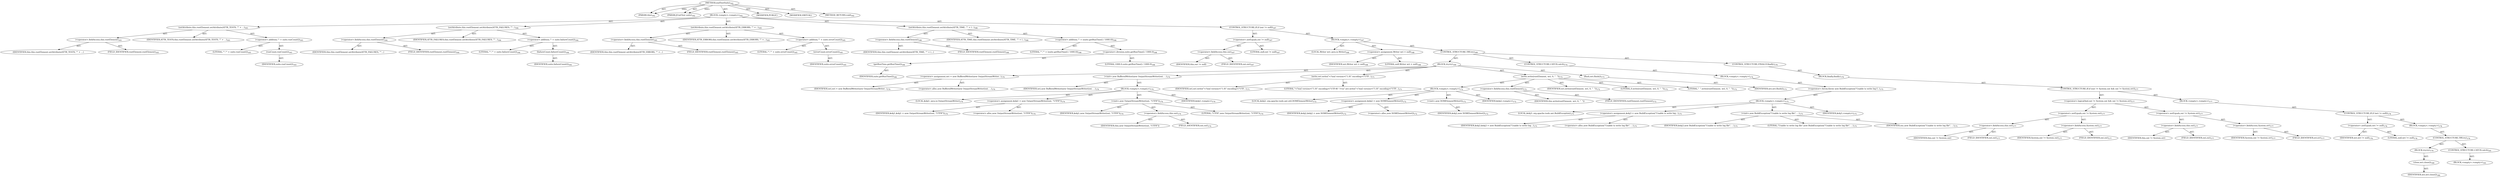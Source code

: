 digraph "endTestSuite" {  
"111669149702" [label = <(METHOD,endTestSuite)<SUB>162</SUB>> ]
"115964117006" [label = <(PARAM,this)<SUB>162</SUB>> ]
"115964117007" [label = <(PARAM,JUnitTest suite)<SUB>162</SUB>> ]
"25769803787" [label = <(BLOCK,&lt;empty&gt;,&lt;empty&gt;)<SUB>162</SUB>> ]
"30064771129" [label = <(setAttribute,this.rootElement.setAttribute(ATTR_TESTS, &quot;&quot; + ...)<SUB>163</SUB>> ]
"30064771130" [label = <(&lt;operator&gt;.fieldAccess,this.rootElement)<SUB>163</SUB>> ]
"68719476792" [label = <(IDENTIFIER,this,this.rootElement.setAttribute(ATTR_TESTS, &quot;&quot; + ...)> ]
"55834574862" [label = <(FIELD_IDENTIFIER,rootElement,rootElement)<SUB>163</SUB>> ]
"68719476793" [label = <(IDENTIFIER,ATTR_TESTS,this.rootElement.setAttribute(ATTR_TESTS, &quot;&quot; + ...)<SUB>163</SUB>> ]
"30064771131" [label = <(&lt;operator&gt;.addition,&quot;&quot; + suite.runCount())<SUB>163</SUB>> ]
"90194313217" [label = <(LITERAL,&quot;&quot;,&quot;&quot; + suite.runCount())<SUB>163</SUB>> ]
"30064771132" [label = <(runCount,runCount())<SUB>163</SUB>> ]
"68719476794" [label = <(IDENTIFIER,suite,runCount())<SUB>163</SUB>> ]
"30064771133" [label = <(setAttribute,this.rootElement.setAttribute(ATTR_FAILURES, &quot;&quot;...)<SUB>164</SUB>> ]
"30064771134" [label = <(&lt;operator&gt;.fieldAccess,this.rootElement)<SUB>164</SUB>> ]
"68719476795" [label = <(IDENTIFIER,this,this.rootElement.setAttribute(ATTR_FAILURES, &quot;&quot;...)> ]
"55834574863" [label = <(FIELD_IDENTIFIER,rootElement,rootElement)<SUB>164</SUB>> ]
"68719476796" [label = <(IDENTIFIER,ATTR_FAILURES,this.rootElement.setAttribute(ATTR_FAILURES, &quot;&quot;...)<SUB>164</SUB>> ]
"30064771135" [label = <(&lt;operator&gt;.addition,&quot;&quot; + suite.failureCount())<SUB>164</SUB>> ]
"90194313218" [label = <(LITERAL,&quot;&quot;,&quot;&quot; + suite.failureCount())<SUB>164</SUB>> ]
"30064771136" [label = <(failureCount,failureCount())<SUB>164</SUB>> ]
"68719476797" [label = <(IDENTIFIER,suite,failureCount())<SUB>164</SUB>> ]
"30064771137" [label = <(setAttribute,this.rootElement.setAttribute(ATTR_ERRORS, &quot;&quot; +...)<SUB>165</SUB>> ]
"30064771138" [label = <(&lt;operator&gt;.fieldAccess,this.rootElement)<SUB>165</SUB>> ]
"68719476798" [label = <(IDENTIFIER,this,this.rootElement.setAttribute(ATTR_ERRORS, &quot;&quot; +...)> ]
"55834574864" [label = <(FIELD_IDENTIFIER,rootElement,rootElement)<SUB>165</SUB>> ]
"68719476799" [label = <(IDENTIFIER,ATTR_ERRORS,this.rootElement.setAttribute(ATTR_ERRORS, &quot;&quot; +...)<SUB>165</SUB>> ]
"30064771139" [label = <(&lt;operator&gt;.addition,&quot;&quot; + suite.errorCount())<SUB>165</SUB>> ]
"90194313219" [label = <(LITERAL,&quot;&quot;,&quot;&quot; + suite.errorCount())<SUB>165</SUB>> ]
"30064771140" [label = <(errorCount,errorCount())<SUB>165</SUB>> ]
"68719476800" [label = <(IDENTIFIER,suite,errorCount())<SUB>165</SUB>> ]
"30064771141" [label = <(setAttribute,this.rootElement.setAttribute(ATTR_TIME, &quot;&quot; + (...)<SUB>166</SUB>> ]
"30064771142" [label = <(&lt;operator&gt;.fieldAccess,this.rootElement)<SUB>166</SUB>> ]
"68719476801" [label = <(IDENTIFIER,this,this.rootElement.setAttribute(ATTR_TIME, &quot;&quot; + (...)> ]
"55834574865" [label = <(FIELD_IDENTIFIER,rootElement,rootElement)<SUB>166</SUB>> ]
"68719476802" [label = <(IDENTIFIER,ATTR_TIME,this.rootElement.setAttribute(ATTR_TIME, &quot;&quot; + (...)<SUB>166</SUB>> ]
"30064771143" [label = <(&lt;operator&gt;.addition,&quot;&quot; + (suite.getRunTime() / 1000.0))<SUB>166</SUB>> ]
"90194313220" [label = <(LITERAL,&quot;&quot;,&quot;&quot; + (suite.getRunTime() / 1000.0))<SUB>166</SUB>> ]
"30064771144" [label = <(&lt;operator&gt;.division,suite.getRunTime() / 1000.0)<SUB>166</SUB>> ]
"30064771145" [label = <(getRunTime,getRunTime())<SUB>166</SUB>> ]
"68719476803" [label = <(IDENTIFIER,suite,getRunTime())<SUB>166</SUB>> ]
"90194313221" [label = <(LITERAL,1000.0,suite.getRunTime() / 1000.0)<SUB>166</SUB>> ]
"47244640260" [label = <(CONTROL_STRUCTURE,IF,if (out != null))<SUB>167</SUB>> ]
"30064771146" [label = <(&lt;operator&gt;.notEquals,out != null)<SUB>167</SUB>> ]
"30064771147" [label = <(&lt;operator&gt;.fieldAccess,this.out)<SUB>167</SUB>> ]
"68719476804" [label = <(IDENTIFIER,this,out != null)> ]
"55834574866" [label = <(FIELD_IDENTIFIER,out,out)<SUB>167</SUB>> ]
"90194313222" [label = <(LITERAL,null,out != null)<SUB>167</SUB>> ]
"25769803788" [label = <(BLOCK,&lt;empty&gt;,&lt;empty&gt;)<SUB>167</SUB>> ]
"94489280518" [label = <(LOCAL,Writer wri: java.io.Writer)<SUB>168</SUB>> ]
"30064771148" [label = <(&lt;operator&gt;.assignment,Writer wri = null)<SUB>168</SUB>> ]
"68719476805" [label = <(IDENTIFIER,wri,Writer wri = null)<SUB>168</SUB>> ]
"90194313223" [label = <(LITERAL,null,Writer wri = null)<SUB>168</SUB>> ]
"47244640261" [label = <(CONTROL_STRUCTURE,TRY,try)<SUB>169</SUB>> ]
"25769803789" [label = <(BLOCK,try,try)<SUB>169</SUB>> ]
"30064771149" [label = <(&lt;operator&gt;.assignment,wri = new BufferedWriter(new OutputStreamWriter...)<SUB>170</SUB>> ]
"68719476806" [label = <(IDENTIFIER,wri,wri = new BufferedWriter(new OutputStreamWriter...)<SUB>170</SUB>> ]
"30064771150" [label = <(&lt;operator&gt;.alloc,new BufferedWriter(new OutputStreamWriter(out, ...)<SUB>170</SUB>> ]
"30064771151" [label = <(&lt;init&gt;,new BufferedWriter(new OutputStreamWriter(out, ...)<SUB>170</SUB>> ]
"68719476807" [label = <(IDENTIFIER,wri,new BufferedWriter(new OutputStreamWriter(out, ...)<SUB>170</SUB>> ]
"25769803790" [label = <(BLOCK,&lt;empty&gt;,&lt;empty&gt;)<SUB>170</SUB>> ]
"94489280519" [label = <(LOCAL,$obj1: java.io.OutputStreamWriter)<SUB>170</SUB>> ]
"30064771152" [label = <(&lt;operator&gt;.assignment,$obj1 = new OutputStreamWriter(out, &quot;UTF8&quot;))<SUB>170</SUB>> ]
"68719476808" [label = <(IDENTIFIER,$obj1,$obj1 = new OutputStreamWriter(out, &quot;UTF8&quot;))<SUB>170</SUB>> ]
"30064771153" [label = <(&lt;operator&gt;.alloc,new OutputStreamWriter(out, &quot;UTF8&quot;))<SUB>170</SUB>> ]
"30064771154" [label = <(&lt;init&gt;,new OutputStreamWriter(out, &quot;UTF8&quot;))<SUB>170</SUB>> ]
"68719476809" [label = <(IDENTIFIER,$obj1,new OutputStreamWriter(out, &quot;UTF8&quot;))<SUB>170</SUB>> ]
"30064771155" [label = <(&lt;operator&gt;.fieldAccess,this.out)<SUB>170</SUB>> ]
"68719476810" [label = <(IDENTIFIER,this,new OutputStreamWriter(out, &quot;UTF8&quot;))> ]
"55834574867" [label = <(FIELD_IDENTIFIER,out,out)<SUB>170</SUB>> ]
"90194313224" [label = <(LITERAL,&quot;UTF8&quot;,new OutputStreamWriter(out, &quot;UTF8&quot;))<SUB>170</SUB>> ]
"68719476811" [label = <(IDENTIFIER,$obj1,&lt;empty&gt;)<SUB>170</SUB>> ]
"30064771156" [label = <(write,wri.write(&quot;&lt;?xml version=\&quot;1.0\&quot; encoding=\&quot;UTF...)<SUB>171</SUB>> ]
"68719476812" [label = <(IDENTIFIER,wri,wri.write(&quot;&lt;?xml version=\&quot;1.0\&quot; encoding=\&quot;UTF...)<SUB>171</SUB>> ]
"90194313225" [label = <(LITERAL,&quot;&lt;?xml version=\&quot;1.0\&quot; encoding=\&quot;UTF-8\&quot; ?&gt;\n&quot;,wri.write(&quot;&lt;?xml version=\&quot;1.0\&quot; encoding=\&quot;UTF...)<SUB>171</SUB>> ]
"30064771157" [label = <(write,write(rootElement, wri, 0, &quot;  &quot;))<SUB>172</SUB>> ]
"25769803791" [label = <(BLOCK,&lt;empty&gt;,&lt;empty&gt;)<SUB>172</SUB>> ]
"94489280520" [label = <(LOCAL,$obj2: org.apache.tools.ant.util.DOMElementWriter)<SUB>172</SUB>> ]
"30064771158" [label = <(&lt;operator&gt;.assignment,$obj2 = new DOMElementWriter())<SUB>172</SUB>> ]
"68719476813" [label = <(IDENTIFIER,$obj2,$obj2 = new DOMElementWriter())<SUB>172</SUB>> ]
"30064771159" [label = <(&lt;operator&gt;.alloc,new DOMElementWriter())<SUB>172</SUB>> ]
"30064771160" [label = <(&lt;init&gt;,new DOMElementWriter())<SUB>172</SUB>> ]
"68719476814" [label = <(IDENTIFIER,$obj2,new DOMElementWriter())<SUB>172</SUB>> ]
"68719476815" [label = <(IDENTIFIER,$obj2,&lt;empty&gt;)<SUB>172</SUB>> ]
"30064771161" [label = <(&lt;operator&gt;.fieldAccess,this.rootElement)<SUB>172</SUB>> ]
"68719476816" [label = <(IDENTIFIER,this,write(rootElement, wri, 0, &quot;  &quot;))> ]
"55834574868" [label = <(FIELD_IDENTIFIER,rootElement,rootElement)<SUB>172</SUB>> ]
"68719476817" [label = <(IDENTIFIER,wri,write(rootElement, wri, 0, &quot;  &quot;))<SUB>172</SUB>> ]
"90194313226" [label = <(LITERAL,0,write(rootElement, wri, 0, &quot;  &quot;))<SUB>172</SUB>> ]
"90194313227" [label = <(LITERAL,&quot;  &quot;,write(rootElement, wri, 0, &quot;  &quot;))<SUB>172</SUB>> ]
"30064771162" [label = <(flush,wri.flush())<SUB>173</SUB>> ]
"68719476818" [label = <(IDENTIFIER,wri,wri.flush())<SUB>173</SUB>> ]
"47244640262" [label = <(CONTROL_STRUCTURE,CATCH,catch)<SUB>174</SUB>> ]
"25769803792" [label = <(BLOCK,&lt;empty&gt;,&lt;empty&gt;)<SUB>174</SUB>> ]
"30064771163" [label = <(&lt;operator&gt;.throw,throw new BuildException(&quot;Unable to write log f...)<SUB>175</SUB>> ]
"25769803793" [label = <(BLOCK,&lt;empty&gt;,&lt;empty&gt;)<SUB>175</SUB>> ]
"94489280521" [label = <(LOCAL,$obj3: org.apache.tools.ant.BuildException)<SUB>175</SUB>> ]
"30064771164" [label = <(&lt;operator&gt;.assignment,$obj3 = new BuildException(&quot;Unable to write log...)<SUB>175</SUB>> ]
"68719476819" [label = <(IDENTIFIER,$obj3,$obj3 = new BuildException(&quot;Unable to write log...)<SUB>175</SUB>> ]
"30064771165" [label = <(&lt;operator&gt;.alloc,new BuildException(&quot;Unable to write log file&quot;, ...)<SUB>175</SUB>> ]
"30064771166" [label = <(&lt;init&gt;,new BuildException(&quot;Unable to write log file&quot;, ...)<SUB>175</SUB>> ]
"68719476820" [label = <(IDENTIFIER,$obj3,new BuildException(&quot;Unable to write log file&quot;, ...)<SUB>175</SUB>> ]
"90194313228" [label = <(LITERAL,&quot;Unable to write log file&quot;,new BuildException(&quot;Unable to write log file&quot;, ...)<SUB>175</SUB>> ]
"68719476821" [label = <(IDENTIFIER,exc,new BuildException(&quot;Unable to write log file&quot;, ...)<SUB>175</SUB>> ]
"68719476822" [label = <(IDENTIFIER,$obj3,&lt;empty&gt;)<SUB>175</SUB>> ]
"47244640263" [label = <(CONTROL_STRUCTURE,FINALLY,finally)<SUB>176</SUB>> ]
"25769803794" [label = <(BLOCK,finally,finally)<SUB>176</SUB>> ]
"47244640264" [label = <(CONTROL_STRUCTURE,IF,if (out != System.out &amp;&amp; out != System.err))<SUB>177</SUB>> ]
"30064771167" [label = <(&lt;operator&gt;.logicalAnd,out != System.out &amp;&amp; out != System.err)<SUB>177</SUB>> ]
"30064771168" [label = <(&lt;operator&gt;.notEquals,out != System.out)<SUB>177</SUB>> ]
"30064771169" [label = <(&lt;operator&gt;.fieldAccess,this.out)<SUB>177</SUB>> ]
"68719476823" [label = <(IDENTIFIER,this,out != System.out)> ]
"55834574869" [label = <(FIELD_IDENTIFIER,out,out)<SUB>177</SUB>> ]
"30064771170" [label = <(&lt;operator&gt;.fieldAccess,System.out)<SUB>177</SUB>> ]
"68719476824" [label = <(IDENTIFIER,System,out != System.out)<SUB>177</SUB>> ]
"55834574870" [label = <(FIELD_IDENTIFIER,out,out)<SUB>177</SUB>> ]
"30064771171" [label = <(&lt;operator&gt;.notEquals,out != System.err)<SUB>177</SUB>> ]
"30064771172" [label = <(&lt;operator&gt;.fieldAccess,this.out)<SUB>177</SUB>> ]
"68719476825" [label = <(IDENTIFIER,this,out != System.err)> ]
"55834574871" [label = <(FIELD_IDENTIFIER,out,out)<SUB>177</SUB>> ]
"30064771173" [label = <(&lt;operator&gt;.fieldAccess,System.err)<SUB>177</SUB>> ]
"68719476826" [label = <(IDENTIFIER,System,out != System.err)<SUB>177</SUB>> ]
"55834574872" [label = <(FIELD_IDENTIFIER,err,err)<SUB>177</SUB>> ]
"25769803795" [label = <(BLOCK,&lt;empty&gt;,&lt;empty&gt;)<SUB>177</SUB>> ]
"47244640265" [label = <(CONTROL_STRUCTURE,IF,if (wri != null))<SUB>178</SUB>> ]
"30064771174" [label = <(&lt;operator&gt;.notEquals,wri != null)<SUB>178</SUB>> ]
"68719476827" [label = <(IDENTIFIER,wri,wri != null)<SUB>178</SUB>> ]
"90194313229" [label = <(LITERAL,null,wri != null)<SUB>178</SUB>> ]
"25769803796" [label = <(BLOCK,&lt;empty&gt;,&lt;empty&gt;)<SUB>178</SUB>> ]
"47244640266" [label = <(CONTROL_STRUCTURE,TRY,try)<SUB>179</SUB>> ]
"25769803797" [label = <(BLOCK,try,try)<SUB>179</SUB>> ]
"30064771175" [label = <(close,wri.close())<SUB>180</SUB>> ]
"68719476828" [label = <(IDENTIFIER,wri,wri.close())<SUB>180</SUB>> ]
"47244640267" [label = <(CONTROL_STRUCTURE,CATCH,catch)<SUB>181</SUB>> ]
"25769803798" [label = <(BLOCK,&lt;empty&gt;,&lt;empty&gt;)<SUB>181</SUB>> ]
"133143986194" [label = <(MODIFIER,PUBLIC)> ]
"133143986195" [label = <(MODIFIER,VIRTUAL)> ]
"128849018886" [label = <(METHOD_RETURN,void)<SUB>162</SUB>> ]
  "111669149702" -> "115964117006"  [ label = "AST: "] 
  "111669149702" -> "115964117007"  [ label = "AST: "] 
  "111669149702" -> "25769803787"  [ label = "AST: "] 
  "111669149702" -> "133143986194"  [ label = "AST: "] 
  "111669149702" -> "133143986195"  [ label = "AST: "] 
  "111669149702" -> "128849018886"  [ label = "AST: "] 
  "25769803787" -> "30064771129"  [ label = "AST: "] 
  "25769803787" -> "30064771133"  [ label = "AST: "] 
  "25769803787" -> "30064771137"  [ label = "AST: "] 
  "25769803787" -> "30064771141"  [ label = "AST: "] 
  "25769803787" -> "47244640260"  [ label = "AST: "] 
  "30064771129" -> "30064771130"  [ label = "AST: "] 
  "30064771129" -> "68719476793"  [ label = "AST: "] 
  "30064771129" -> "30064771131"  [ label = "AST: "] 
  "30064771130" -> "68719476792"  [ label = "AST: "] 
  "30064771130" -> "55834574862"  [ label = "AST: "] 
  "30064771131" -> "90194313217"  [ label = "AST: "] 
  "30064771131" -> "30064771132"  [ label = "AST: "] 
  "30064771132" -> "68719476794"  [ label = "AST: "] 
  "30064771133" -> "30064771134"  [ label = "AST: "] 
  "30064771133" -> "68719476796"  [ label = "AST: "] 
  "30064771133" -> "30064771135"  [ label = "AST: "] 
  "30064771134" -> "68719476795"  [ label = "AST: "] 
  "30064771134" -> "55834574863"  [ label = "AST: "] 
  "30064771135" -> "90194313218"  [ label = "AST: "] 
  "30064771135" -> "30064771136"  [ label = "AST: "] 
  "30064771136" -> "68719476797"  [ label = "AST: "] 
  "30064771137" -> "30064771138"  [ label = "AST: "] 
  "30064771137" -> "68719476799"  [ label = "AST: "] 
  "30064771137" -> "30064771139"  [ label = "AST: "] 
  "30064771138" -> "68719476798"  [ label = "AST: "] 
  "30064771138" -> "55834574864"  [ label = "AST: "] 
  "30064771139" -> "90194313219"  [ label = "AST: "] 
  "30064771139" -> "30064771140"  [ label = "AST: "] 
  "30064771140" -> "68719476800"  [ label = "AST: "] 
  "30064771141" -> "30064771142"  [ label = "AST: "] 
  "30064771141" -> "68719476802"  [ label = "AST: "] 
  "30064771141" -> "30064771143"  [ label = "AST: "] 
  "30064771142" -> "68719476801"  [ label = "AST: "] 
  "30064771142" -> "55834574865"  [ label = "AST: "] 
  "30064771143" -> "90194313220"  [ label = "AST: "] 
  "30064771143" -> "30064771144"  [ label = "AST: "] 
  "30064771144" -> "30064771145"  [ label = "AST: "] 
  "30064771144" -> "90194313221"  [ label = "AST: "] 
  "30064771145" -> "68719476803"  [ label = "AST: "] 
  "47244640260" -> "30064771146"  [ label = "AST: "] 
  "47244640260" -> "25769803788"  [ label = "AST: "] 
  "30064771146" -> "30064771147"  [ label = "AST: "] 
  "30064771146" -> "90194313222"  [ label = "AST: "] 
  "30064771147" -> "68719476804"  [ label = "AST: "] 
  "30064771147" -> "55834574866"  [ label = "AST: "] 
  "25769803788" -> "94489280518"  [ label = "AST: "] 
  "25769803788" -> "30064771148"  [ label = "AST: "] 
  "25769803788" -> "47244640261"  [ label = "AST: "] 
  "30064771148" -> "68719476805"  [ label = "AST: "] 
  "30064771148" -> "90194313223"  [ label = "AST: "] 
  "47244640261" -> "25769803789"  [ label = "AST: "] 
  "47244640261" -> "47244640262"  [ label = "AST: "] 
  "47244640261" -> "47244640263"  [ label = "AST: "] 
  "25769803789" -> "30064771149"  [ label = "AST: "] 
  "25769803789" -> "30064771151"  [ label = "AST: "] 
  "25769803789" -> "30064771156"  [ label = "AST: "] 
  "25769803789" -> "30064771157"  [ label = "AST: "] 
  "25769803789" -> "30064771162"  [ label = "AST: "] 
  "30064771149" -> "68719476806"  [ label = "AST: "] 
  "30064771149" -> "30064771150"  [ label = "AST: "] 
  "30064771151" -> "68719476807"  [ label = "AST: "] 
  "30064771151" -> "25769803790"  [ label = "AST: "] 
  "25769803790" -> "94489280519"  [ label = "AST: "] 
  "25769803790" -> "30064771152"  [ label = "AST: "] 
  "25769803790" -> "30064771154"  [ label = "AST: "] 
  "25769803790" -> "68719476811"  [ label = "AST: "] 
  "30064771152" -> "68719476808"  [ label = "AST: "] 
  "30064771152" -> "30064771153"  [ label = "AST: "] 
  "30064771154" -> "68719476809"  [ label = "AST: "] 
  "30064771154" -> "30064771155"  [ label = "AST: "] 
  "30064771154" -> "90194313224"  [ label = "AST: "] 
  "30064771155" -> "68719476810"  [ label = "AST: "] 
  "30064771155" -> "55834574867"  [ label = "AST: "] 
  "30064771156" -> "68719476812"  [ label = "AST: "] 
  "30064771156" -> "90194313225"  [ label = "AST: "] 
  "30064771157" -> "25769803791"  [ label = "AST: "] 
  "30064771157" -> "30064771161"  [ label = "AST: "] 
  "30064771157" -> "68719476817"  [ label = "AST: "] 
  "30064771157" -> "90194313226"  [ label = "AST: "] 
  "30064771157" -> "90194313227"  [ label = "AST: "] 
  "25769803791" -> "94489280520"  [ label = "AST: "] 
  "25769803791" -> "30064771158"  [ label = "AST: "] 
  "25769803791" -> "30064771160"  [ label = "AST: "] 
  "25769803791" -> "68719476815"  [ label = "AST: "] 
  "30064771158" -> "68719476813"  [ label = "AST: "] 
  "30064771158" -> "30064771159"  [ label = "AST: "] 
  "30064771160" -> "68719476814"  [ label = "AST: "] 
  "30064771161" -> "68719476816"  [ label = "AST: "] 
  "30064771161" -> "55834574868"  [ label = "AST: "] 
  "30064771162" -> "68719476818"  [ label = "AST: "] 
  "47244640262" -> "25769803792"  [ label = "AST: "] 
  "25769803792" -> "30064771163"  [ label = "AST: "] 
  "30064771163" -> "25769803793"  [ label = "AST: "] 
  "25769803793" -> "94489280521"  [ label = "AST: "] 
  "25769803793" -> "30064771164"  [ label = "AST: "] 
  "25769803793" -> "30064771166"  [ label = "AST: "] 
  "25769803793" -> "68719476822"  [ label = "AST: "] 
  "30064771164" -> "68719476819"  [ label = "AST: "] 
  "30064771164" -> "30064771165"  [ label = "AST: "] 
  "30064771166" -> "68719476820"  [ label = "AST: "] 
  "30064771166" -> "90194313228"  [ label = "AST: "] 
  "30064771166" -> "68719476821"  [ label = "AST: "] 
  "47244640263" -> "25769803794"  [ label = "AST: "] 
  "25769803794" -> "47244640264"  [ label = "AST: "] 
  "47244640264" -> "30064771167"  [ label = "AST: "] 
  "47244640264" -> "25769803795"  [ label = "AST: "] 
  "30064771167" -> "30064771168"  [ label = "AST: "] 
  "30064771167" -> "30064771171"  [ label = "AST: "] 
  "30064771168" -> "30064771169"  [ label = "AST: "] 
  "30064771168" -> "30064771170"  [ label = "AST: "] 
  "30064771169" -> "68719476823"  [ label = "AST: "] 
  "30064771169" -> "55834574869"  [ label = "AST: "] 
  "30064771170" -> "68719476824"  [ label = "AST: "] 
  "30064771170" -> "55834574870"  [ label = "AST: "] 
  "30064771171" -> "30064771172"  [ label = "AST: "] 
  "30064771171" -> "30064771173"  [ label = "AST: "] 
  "30064771172" -> "68719476825"  [ label = "AST: "] 
  "30064771172" -> "55834574871"  [ label = "AST: "] 
  "30064771173" -> "68719476826"  [ label = "AST: "] 
  "30064771173" -> "55834574872"  [ label = "AST: "] 
  "25769803795" -> "47244640265"  [ label = "AST: "] 
  "47244640265" -> "30064771174"  [ label = "AST: "] 
  "47244640265" -> "25769803796"  [ label = "AST: "] 
  "30064771174" -> "68719476827"  [ label = "AST: "] 
  "30064771174" -> "90194313229"  [ label = "AST: "] 
  "25769803796" -> "47244640266"  [ label = "AST: "] 
  "47244640266" -> "25769803797"  [ label = "AST: "] 
  "47244640266" -> "47244640267"  [ label = "AST: "] 
  "25769803797" -> "30064771175"  [ label = "AST: "] 
  "30064771175" -> "68719476828"  [ label = "AST: "] 
  "47244640267" -> "25769803798"  [ label = "AST: "] 
  "111669149702" -> "115964117006"  [ label = "DDG: "] 
  "111669149702" -> "115964117007"  [ label = "DDG: "] 
}
